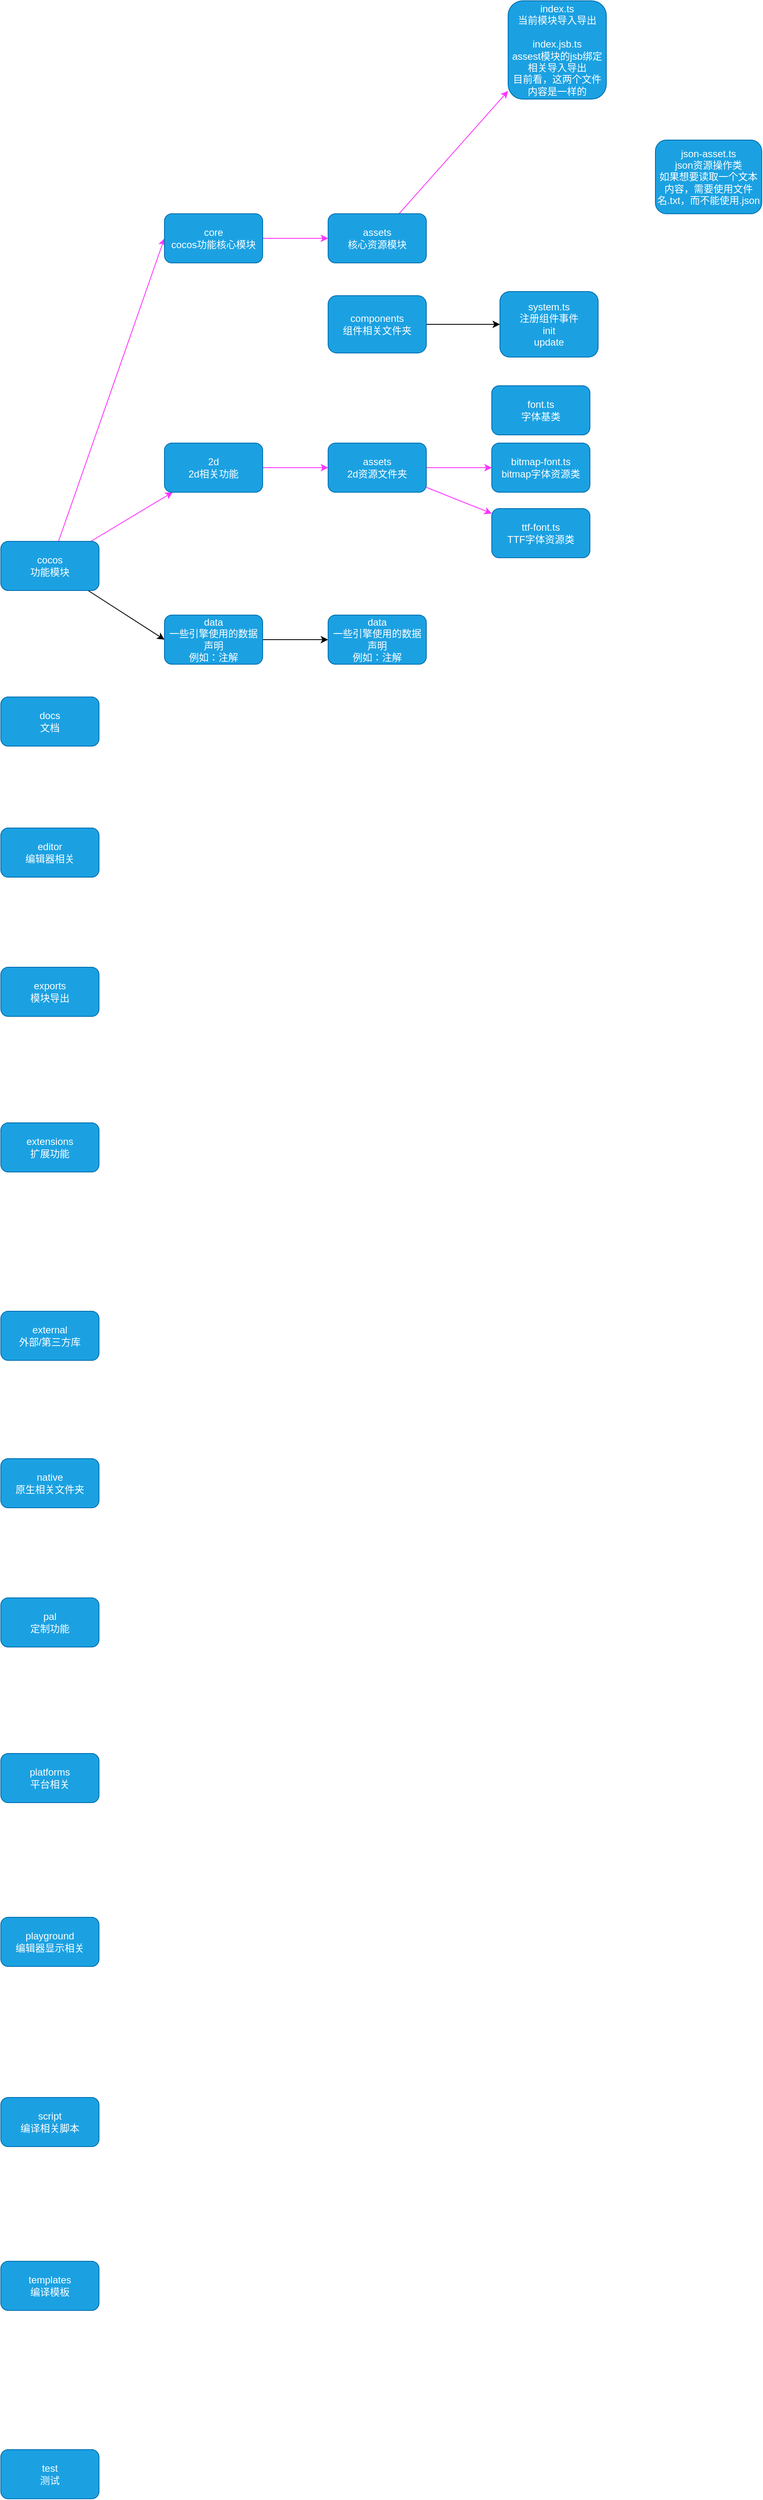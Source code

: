 <mxfile>
    <diagram id="F-EgB0j8yjzoPypYPATl" name="源码目录">
        <mxGraphModel dx="1074" dy="1824" grid="1" gridSize="10" guides="1" tooltips="1" connect="1" arrows="1" fold="1" page="1" pageScale="1" pageWidth="827" pageHeight="1169" math="0" shadow="0">
            <root>
                <mxCell id="jdSEp-X5Y3zSZk4DHP-X-0"/>
                <mxCell id="jdSEp-X5Y3zSZk4DHP-X-1" parent="jdSEp-X5Y3zSZk4DHP-X-0"/>
                <mxCell id="jdSEp-X5Y3zSZk4DHP-X-16" value="" style="edgeStyle=none;html=1;fontColor=#CC00CC;strokeColor=#FF33FF;" parent="jdSEp-X5Y3zSZk4DHP-X-1" source="jdSEp-X5Y3zSZk4DHP-X-2" target="jdSEp-X5Y3zSZk4DHP-X-15" edge="1">
                    <mxGeometry relative="1" as="geometry"/>
                </mxCell>
                <mxCell id="jdSEp-X5Y3zSZk4DHP-X-25" style="edgeStyle=none;html=1;entryX=0;entryY=0.5;entryDx=0;entryDy=0;fontColor=#CC00CC;strokeColor=#FF33FF;" parent="jdSEp-X5Y3zSZk4DHP-X-1" source="jdSEp-X5Y3zSZk4DHP-X-2" target="jdSEp-X5Y3zSZk4DHP-X-24" edge="1">
                    <mxGeometry relative="1" as="geometry"/>
                </mxCell>
                <mxCell id="-MajMRrzZjIggtml_3Y8-1" style="edgeStyle=none;html=1;entryX=0;entryY=0.5;entryDx=0;entryDy=0;" parent="jdSEp-X5Y3zSZk4DHP-X-1" source="jdSEp-X5Y3zSZk4DHP-X-2" target="-MajMRrzZjIggtml_3Y8-0" edge="1">
                    <mxGeometry relative="1" as="geometry"/>
                </mxCell>
                <mxCell id="jdSEp-X5Y3zSZk4DHP-X-2" value="cocos&lt;br&gt;功能模块" style="rounded=1;whiteSpace=wrap;html=1;fontColor=#ffffff;fillColor=#1ba1e2;strokeColor=#006EAF;" parent="jdSEp-X5Y3zSZk4DHP-X-1" vertex="1">
                    <mxGeometry x="160" y="450" width="120" height="60" as="geometry"/>
                </mxCell>
                <mxCell id="jdSEp-X5Y3zSZk4DHP-X-3" value="docs&lt;br&gt;文档" style="rounded=1;whiteSpace=wrap;html=1;fontColor=#ffffff;fillColor=#1ba1e2;strokeColor=#006EAF;" parent="jdSEp-X5Y3zSZk4DHP-X-1" vertex="1">
                    <mxGeometry x="160" y="640" width="120" height="60" as="geometry"/>
                </mxCell>
                <mxCell id="jdSEp-X5Y3zSZk4DHP-X-4" value="editor&lt;br&gt;编辑器相关" style="rounded=1;whiteSpace=wrap;html=1;fontColor=#ffffff;fillColor=#1ba1e2;strokeColor=#006EAF;" parent="jdSEp-X5Y3zSZk4DHP-X-1" vertex="1">
                    <mxGeometry x="160" y="800" width="120" height="60" as="geometry"/>
                </mxCell>
                <mxCell id="jdSEp-X5Y3zSZk4DHP-X-5" value="exports&lt;br&gt;模块导出" style="rounded=1;whiteSpace=wrap;html=1;fontColor=#ffffff;fillColor=#1ba1e2;strokeColor=#006EAF;" parent="jdSEp-X5Y3zSZk4DHP-X-1" vertex="1">
                    <mxGeometry x="160" y="970" width="120" height="60" as="geometry"/>
                </mxCell>
                <mxCell id="jdSEp-X5Y3zSZk4DHP-X-6" value="extensions&lt;br&gt;扩展功能" style="rounded=1;whiteSpace=wrap;html=1;fontColor=#ffffff;fillColor=#1ba1e2;strokeColor=#006EAF;" parent="jdSEp-X5Y3zSZk4DHP-X-1" vertex="1">
                    <mxGeometry x="160" y="1160" width="120" height="60" as="geometry"/>
                </mxCell>
                <mxCell id="jdSEp-X5Y3zSZk4DHP-X-7" value="external&lt;br&gt;外部/第三方库" style="rounded=1;whiteSpace=wrap;html=1;fontColor=#ffffff;fillColor=#1ba1e2;strokeColor=#006EAF;" parent="jdSEp-X5Y3zSZk4DHP-X-1" vertex="1">
                    <mxGeometry x="160" y="1390" width="120" height="60" as="geometry"/>
                </mxCell>
                <mxCell id="jdSEp-X5Y3zSZk4DHP-X-8" value="native&lt;br&gt;原生相关文件夹" style="rounded=1;whiteSpace=wrap;html=1;fontColor=#ffffff;fillColor=#1ba1e2;strokeColor=#006EAF;" parent="jdSEp-X5Y3zSZk4DHP-X-1" vertex="1">
                    <mxGeometry x="160" y="1570" width="120" height="60" as="geometry"/>
                </mxCell>
                <mxCell id="jdSEp-X5Y3zSZk4DHP-X-9" value="pal&lt;br&gt;定制功能" style="rounded=1;whiteSpace=wrap;html=1;fontColor=#ffffff;fillColor=#1ba1e2;strokeColor=#006EAF;" parent="jdSEp-X5Y3zSZk4DHP-X-1" vertex="1">
                    <mxGeometry x="160" y="1740" width="120" height="60" as="geometry"/>
                </mxCell>
                <mxCell id="jdSEp-X5Y3zSZk4DHP-X-10" value="platforms&lt;br&gt;平台相关" style="rounded=1;whiteSpace=wrap;html=1;fontColor=#ffffff;fillColor=#1ba1e2;strokeColor=#006EAF;" parent="jdSEp-X5Y3zSZk4DHP-X-1" vertex="1">
                    <mxGeometry x="160" y="1930" width="120" height="60" as="geometry"/>
                </mxCell>
                <mxCell id="jdSEp-X5Y3zSZk4DHP-X-11" value="playground&lt;br&gt;编辑器显示相关" style="rounded=1;whiteSpace=wrap;html=1;fontColor=#ffffff;fillColor=#1ba1e2;strokeColor=#006EAF;" parent="jdSEp-X5Y3zSZk4DHP-X-1" vertex="1">
                    <mxGeometry x="160" y="2130" width="120" height="60" as="geometry"/>
                </mxCell>
                <mxCell id="jdSEp-X5Y3zSZk4DHP-X-12" value="script&lt;br&gt;编译相关脚本" style="rounded=1;whiteSpace=wrap;html=1;fontColor=#ffffff;fillColor=#1ba1e2;strokeColor=#006EAF;" parent="jdSEp-X5Y3zSZk4DHP-X-1" vertex="1">
                    <mxGeometry x="160" y="2350" width="120" height="60" as="geometry"/>
                </mxCell>
                <mxCell id="jdSEp-X5Y3zSZk4DHP-X-13" value="templates&lt;br&gt;编译模板" style="rounded=1;whiteSpace=wrap;html=1;fontColor=#ffffff;fillColor=#1ba1e2;strokeColor=#006EAF;" parent="jdSEp-X5Y3zSZk4DHP-X-1" vertex="1">
                    <mxGeometry x="160" y="2550" width="120" height="60" as="geometry"/>
                </mxCell>
                <mxCell id="jdSEp-X5Y3zSZk4DHP-X-14" value="test&lt;br&gt;测试" style="rounded=1;whiteSpace=wrap;html=1;fontColor=#ffffff;fillColor=#1ba1e2;strokeColor=#006EAF;" parent="jdSEp-X5Y3zSZk4DHP-X-1" vertex="1">
                    <mxGeometry x="160" y="2780" width="120" height="60" as="geometry"/>
                </mxCell>
                <mxCell id="jdSEp-X5Y3zSZk4DHP-X-18" value="" style="edgeStyle=none;html=1;fontColor=#CC00CC;strokeColor=#FF33FF;" parent="jdSEp-X5Y3zSZk4DHP-X-1" source="jdSEp-X5Y3zSZk4DHP-X-15" target="jdSEp-X5Y3zSZk4DHP-X-17" edge="1">
                    <mxGeometry relative="1" as="geometry"/>
                </mxCell>
                <mxCell id="jdSEp-X5Y3zSZk4DHP-X-15" value="2d&lt;br&gt;2d相关功能" style="rounded=1;whiteSpace=wrap;html=1;fontColor=#ffffff;fillColor=#1ba1e2;strokeColor=#006EAF;" parent="jdSEp-X5Y3zSZk4DHP-X-1" vertex="1">
                    <mxGeometry x="360" y="330" width="120" height="60" as="geometry"/>
                </mxCell>
                <mxCell id="jdSEp-X5Y3zSZk4DHP-X-20" value="" style="edgeStyle=none;html=1;fontColor=#CC00CC;strokeColor=#FF33FF;" parent="jdSEp-X5Y3zSZk4DHP-X-1" source="jdSEp-X5Y3zSZk4DHP-X-17" target="jdSEp-X5Y3zSZk4DHP-X-19" edge="1">
                    <mxGeometry relative="1" as="geometry"/>
                </mxCell>
                <mxCell id="jdSEp-X5Y3zSZk4DHP-X-22" value="" style="edgeStyle=none;html=1;fontColor=#CC00CC;strokeColor=#FF33FF;" parent="jdSEp-X5Y3zSZk4DHP-X-1" source="jdSEp-X5Y3zSZk4DHP-X-17" target="jdSEp-X5Y3zSZk4DHP-X-21" edge="1">
                    <mxGeometry relative="1" as="geometry"/>
                </mxCell>
                <mxCell id="jdSEp-X5Y3zSZk4DHP-X-17" value="assets&lt;br&gt;2d资源文件夹" style="rounded=1;whiteSpace=wrap;html=1;fontColor=#ffffff;fillColor=#1ba1e2;strokeColor=#006EAF;" parent="jdSEp-X5Y3zSZk4DHP-X-1" vertex="1">
                    <mxGeometry x="560" y="330" width="120" height="60" as="geometry"/>
                </mxCell>
                <mxCell id="jdSEp-X5Y3zSZk4DHP-X-19" value="ttf-font.ts&lt;br&gt;TTF字体资源类" style="rounded=1;whiteSpace=wrap;html=1;fontColor=#ffffff;fillColor=#1ba1e2;strokeColor=#006EAF;" parent="jdSEp-X5Y3zSZk4DHP-X-1" vertex="1">
                    <mxGeometry x="760" y="410" width="120" height="60" as="geometry"/>
                </mxCell>
                <mxCell id="jdSEp-X5Y3zSZk4DHP-X-21" value="bitmap-font.ts&lt;br&gt;bitmap字体资源类" style="rounded=1;whiteSpace=wrap;html=1;fontColor=#ffffff;fillColor=#1ba1e2;strokeColor=#006EAF;" parent="jdSEp-X5Y3zSZk4DHP-X-1" vertex="1">
                    <mxGeometry x="760" y="330" width="120" height="60" as="geometry"/>
                </mxCell>
                <mxCell id="jdSEp-X5Y3zSZk4DHP-X-23" value="font.ts&lt;br&gt;字体基类" style="rounded=1;whiteSpace=wrap;html=1;fontColor=#ffffff;fillColor=#1ba1e2;strokeColor=#006EAF;" parent="jdSEp-X5Y3zSZk4DHP-X-1" vertex="1">
                    <mxGeometry x="760" y="260" width="120" height="60" as="geometry"/>
                </mxCell>
                <mxCell id="jdSEp-X5Y3zSZk4DHP-X-27" value="" style="edgeStyle=none;html=1;fontColor=#CC00CC;strokeColor=#FF33FF;" parent="jdSEp-X5Y3zSZk4DHP-X-1" source="jdSEp-X5Y3zSZk4DHP-X-24" target="jdSEp-X5Y3zSZk4DHP-X-26" edge="1">
                    <mxGeometry relative="1" as="geometry"/>
                </mxCell>
                <mxCell id="jdSEp-X5Y3zSZk4DHP-X-24" value="core&lt;br&gt;cocos功能核心模块" style="rounded=1;whiteSpace=wrap;html=1;fontColor=#ffffff;fillColor=#1ba1e2;strokeColor=#006EAF;" parent="jdSEp-X5Y3zSZk4DHP-X-1" vertex="1">
                    <mxGeometry x="360" y="50" width="120" height="60" as="geometry"/>
                </mxCell>
                <mxCell id="jdSEp-X5Y3zSZk4DHP-X-31" style="edgeStyle=none;html=1;entryX=0;entryY=0.5;entryDx=0;entryDy=0;fontColor=#CC00CC;strokeColor=#FF33FF;" parent="jdSEp-X5Y3zSZk4DHP-X-1" source="jdSEp-X5Y3zSZk4DHP-X-26" edge="1">
                    <mxGeometry relative="1" as="geometry">
                        <mxPoint x="780" y="-100" as="targetPoint"/>
                    </mxGeometry>
                </mxCell>
                <mxCell id="jdSEp-X5Y3zSZk4DHP-X-26" value="assets&lt;br&gt;核心资源模块" style="rounded=1;whiteSpace=wrap;html=1;fontColor=#ffffff;fillColor=#1ba1e2;strokeColor=#006EAF;" parent="jdSEp-X5Y3zSZk4DHP-X-1" vertex="1">
                    <mxGeometry x="560" y="50" width="120" height="60" as="geometry"/>
                </mxCell>
                <mxCell id="jdSEp-X5Y3zSZk4DHP-X-28" value="index.ts&lt;br&gt;当前模块导入导出&lt;br&gt;&lt;br&gt;index.jsb.ts&lt;br&gt;assest模块的jsb绑定相关导入导出&lt;br&gt;目前看，这两个文件内容是一样的" style="rounded=1;whiteSpace=wrap;html=1;fontColor=#ffffff;fillColor=#1ba1e2;strokeColor=#006EAF;" parent="jdSEp-X5Y3zSZk4DHP-X-1" vertex="1">
                    <mxGeometry x="780" y="-210" width="120" height="120" as="geometry"/>
                </mxCell>
                <mxCell id="jdSEp-X5Y3zSZk4DHP-X-32" value="json-asset.ts&lt;br&gt;json资源操作类&lt;br&gt;如果想要读取一个文本内容，需要使用文件名.txt，而不能使用.json" style="rounded=1;whiteSpace=wrap;html=1;fontColor=#ffffff;fillColor=#1ba1e2;strokeColor=#006EAF;" parent="jdSEp-X5Y3zSZk4DHP-X-1" vertex="1">
                    <mxGeometry x="960" y="-40" width="130" height="90" as="geometry"/>
                </mxCell>
                <mxCell id="-MajMRrzZjIggtml_3Y8-3" value="" style="edgeStyle=none;html=1;" parent="jdSEp-X5Y3zSZk4DHP-X-1" source="-MajMRrzZjIggtml_3Y8-0" target="-MajMRrzZjIggtml_3Y8-2" edge="1">
                    <mxGeometry relative="1" as="geometry"/>
                </mxCell>
                <mxCell id="-MajMRrzZjIggtml_3Y8-0" value="data&lt;br&gt;一些引擎使用的数据声明&lt;br&gt;例如：注解" style="rounded=1;whiteSpace=wrap;html=1;fontColor=#ffffff;fillColor=#1ba1e2;strokeColor=#006EAF;" parent="jdSEp-X5Y3zSZk4DHP-X-1" vertex="1">
                    <mxGeometry x="360" y="540" width="120" height="60" as="geometry"/>
                </mxCell>
                <mxCell id="-MajMRrzZjIggtml_3Y8-2" value="data&lt;br&gt;一些引擎使用的数据声明&lt;br&gt;例如：注解" style="rounded=1;whiteSpace=wrap;html=1;fontColor=#ffffff;fillColor=#1ba1e2;strokeColor=#006EAF;" parent="jdSEp-X5Y3zSZk4DHP-X-1" vertex="1">
                    <mxGeometry x="560" y="540" width="120" height="60" as="geometry"/>
                </mxCell>
                <mxCell id="2" value="" style="edgeStyle=none;html=1;" parent="jdSEp-X5Y3zSZk4DHP-X-1" source="0" target="1" edge="1">
                    <mxGeometry relative="1" as="geometry"/>
                </mxCell>
                <mxCell id="0" value="components&lt;br&gt;组件相关文件夹" style="rounded=1;whiteSpace=wrap;html=1;fontColor=#ffffff;fillColor=#1ba1e2;strokeColor=#006EAF;" parent="jdSEp-X5Y3zSZk4DHP-X-1" vertex="1">
                    <mxGeometry x="560" y="150" width="120" height="70" as="geometry"/>
                </mxCell>
                <mxCell id="1" value="system.ts&lt;br&gt;注册组件事件&lt;br&gt;init&lt;br&gt;update" style="rounded=1;whiteSpace=wrap;html=1;fontColor=#ffffff;fillColor=#1ba1e2;strokeColor=#006EAF;" parent="jdSEp-X5Y3zSZk4DHP-X-1" vertex="1">
                    <mxGeometry x="770" y="145" width="120" height="80" as="geometry"/>
                </mxCell>
            </root>
        </mxGraphModel>
    </diagram>
    <diagram id="eywZ4jLU-mxckHhNCkN6" name="spine注册native流程">
        <mxGraphModel dx="2728" dy="655" grid="1" gridSize="10" guides="1" tooltips="1" connect="1" arrows="1" fold="1" page="1" pageScale="1" pageWidth="827" pageHeight="1169" math="0" shadow="0">
            <root>
                <mxCell id="0"/>
                <mxCell id="1" parent="0"/>
                <mxCell id="3" value="exports/spine.ts&lt;br&gt;里面导入了前面的命名空间spine，然后导出前面命名空间spine的所有成为，命名空间sp&lt;br&gt;所以要使用spine里面的东西，需要使用sp.spine.xx" style="rounded=1;whiteSpace=wrap;html=1;fillColor=#1ba1e2;fontColor=#ffffff;strokeColor=#006EAF;" parent="1" vertex="1">
                    <mxGeometry x="-53" y="170" width="150" height="135" as="geometry"/>
                </mxCell>
                <mxCell id="5" style="edgeStyle=none;html=1;entryX=0;entryY=0.5;entryDx=0;entryDy=0;" parent="1" source="4" target="3" edge="1">
                    <mxGeometry relative="1" as="geometry"/>
                </mxCell>
                <mxCell id="19" value="导入" style="edgeLabel;html=1;align=center;verticalAlign=middle;resizable=0;points=[];fontColor=#CCCC00;" parent="5" vertex="1" connectable="0">
                    <mxGeometry x="-0.15" y="-2" relative="1" as="geometry">
                        <mxPoint as="offset"/>
                    </mxGeometry>
                </mxCell>
                <mxCell id="4" value="cocos/spine/index.ts&lt;br&gt;导出命名空间spine" style="rounded=1;whiteSpace=wrap;html=1;fillColor=#1ba1e2;fontColor=#ffffff;strokeColor=#006EAF;" parent="1" vertex="1">
                    <mxGeometry x="-320" y="207.5" width="120" height="60" as="geometry"/>
                </mxCell>
                <mxCell id="9" style="edgeStyle=none;html=1;" parent="1" source="6" target="7" edge="1">
                    <mxGeometry relative="1" as="geometry"/>
                </mxCell>
                <mxCell id="20" value="配置依赖" style="edgeLabel;html=1;align=center;verticalAlign=middle;resizable=0;points=[];fontColor=#CCCC00;" parent="9" vertex="1" connectable="0">
                    <mxGeometry x="-0.252" y="-1" relative="1" as="geometry">
                        <mxPoint as="offset"/>
                    </mxGeometry>
                </mxCell>
                <mxCell id="21" style="edgeStyle=none;html=1;exitX=1;exitY=1;exitDx=0;exitDy=0;entryX=0;entryY=0.5;entryDx=0;entryDy=0;fontColor=#CCCC00;" parent="1" source="6" target="16" edge="1">
                    <mxGeometry relative="1" as="geometry"/>
                </mxCell>
                <mxCell id="22" value="导入" style="edgeLabel;html=1;align=center;verticalAlign=middle;resizable=0;points=[];fontColor=#CCCC00;" parent="21" vertex="1" connectable="0">
                    <mxGeometry x="-0.108" y="3" relative="1" as="geometry">
                        <mxPoint as="offset"/>
                    </mxGeometry>
                </mxCell>
                <mxCell id="6" value="platforms/native/engine/jsb-spine-skeleton.js" style="rounded=1;whiteSpace=wrap;html=1;fillColor=#1ba1e2;fontColor=#ffffff;strokeColor=#006EAF;" parent="1" vertex="1">
                    <mxGeometry x="-910" y="462.5" width="220" height="150" as="geometry"/>
                </mxCell>
                <mxCell id="7" value="platforms/native/modules.json&lt;br&gt;里面配置了前面的文件配置" style="rounded=1;whiteSpace=wrap;html=1;fillColor=#1ba1e2;fontColor=#ffffff;strokeColor=#006EAF;" parent="1" vertex="1">
                    <mxGeometry x="-523" y="320" width="180" height="170" as="geometry"/>
                </mxCell>
                <mxCell id="13" style="edgeStyle=none;html=1;entryX=0.5;entryY=0;entryDx=0;entryDy=0;" parent="1" source="10" target="12" edge="1">
                    <mxGeometry relative="1" as="geometry"/>
                </mxCell>
                <mxCell id="15" style="edgeStyle=none;html=1;exitX=1;exitY=1;exitDx=0;exitDy=0;entryX=0.5;entryY=0;entryDx=0;entryDy=0;" parent="1" source="10" target="11" edge="1">
                    <mxGeometry relative="1" as="geometry"/>
                </mxCell>
                <mxCell id="10" value="cocos/spine/lib/spine-core.js&lt;br&gt;native编译后/web编译后&lt;br&gt;spine核心代码" style="rounded=1;whiteSpace=wrap;html=1;fillColor=#1ba1e2;fontColor=#ffffff;strokeColor=#006EAF;" parent="1" vertex="1">
                    <mxGeometry x="-113" y="612.5" width="220" height="150" as="geometry"/>
                </mxCell>
                <mxCell id="11" value="resources\resources\3d\engine\bin\.cache\dev\editor\bundled\index.js&lt;br&gt;编辑器的执行的逻辑，里面包含spine的代码" style="rounded=1;whiteSpace=wrap;html=1;fillColor=#1ba1e2;fontColor=#ffffff;strokeColor=#006EAF;" parent="1" vertex="1">
                    <mxGeometry x="77" y="822.5" width="420" height="100" as="geometry"/>
                </mxCell>
                <mxCell id="12" value="resources\resources\3d\engine\bin\.cache\dev\preview\bundled\index.js&lt;br&gt;网页的预览逻辑，里面包含spine的代码" style="rounded=1;whiteSpace=wrap;html=1;fillColor=#1ba1e2;fontColor=#ffffff;strokeColor=#006EAF;" parent="1" vertex="1">
                    <mxGeometry x="-413" y="822.5" width="420" height="100" as="geometry"/>
                </mxCell>
                <mxCell id="16" value="platforms/native/engine/index.js" style="rounded=1;whiteSpace=wrap;html=1;fillColor=#1ba1e2;fontColor=#ffffff;strokeColor=#006EAF;" parent="1" vertex="1">
                    <mxGeometry x="-523" y="560" width="220" height="150" as="geometry"/>
                </mxCell>
            </root>
        </mxGraphModel>
    </diagram>
    <diagram id="yN5TAn4ekywIcxe_J3do" name="自动同步修改文件夹">
        <mxGraphModel dx="1074" dy="655" grid="1" gridSize="10" guides="1" tooltips="1" connect="1" arrows="1" fold="1" page="1" pageScale="1" pageWidth="827" pageHeight="1169" math="0" shadow="0">
            <root>
                <mxCell id="27o_FbJqFWb4DTiU5mAS-0"/>
                <mxCell id="27o_FbJqFWb4DTiU5mAS-1" parent="27o_FbJqFWb4DTiU5mAS-0"/>
                <mxCell id="27o_FbJqFWb4DTiU5mAS-2" value="resources\resources\3d\engine\native" style="rounded=1;whiteSpace=wrap;html=1;fillColor=#1ba1e2;fontColor=#ffffff;strokeColor=#006EAF;" parent="27o_FbJqFWb4DTiU5mAS-1" vertex="1">
                    <mxGeometry x="230" y="100" width="320" height="110" as="geometry"/>
                </mxCell>
                <mxCell id="27o_FbJqFWb4DTiU5mAS-3" value="resources\resources\3d\engine-native" style="rounded=1;whiteSpace=wrap;html=1;fillColor=#1ba1e2;fontColor=#ffffff;strokeColor=#006EAF;" parent="27o_FbJqFWb4DTiU5mAS-1" vertex="1">
                    <mxGeometry x="230" y="420" width="320" height="110" as="geometry"/>
                </mxCell>
                <mxCell id="27o_FbJqFWb4DTiU5mAS-6" value="" style="endArrow=classic;startArrow=classic;html=1;entryX=0.5;entryY=1;entryDx=0;entryDy=0;exitX=0.5;exitY=0;exitDx=0;exitDy=0;" parent="27o_FbJqFWb4DTiU5mAS-1" source="27o_FbJqFWb4DTiU5mAS-3" target="27o_FbJqFWb4DTiU5mAS-2" edge="1">
                    <mxGeometry width="50" height="50" relative="1" as="geometry">
                        <mxPoint x="660" y="420" as="sourcePoint"/>
                        <mxPoint x="710" y="370" as="targetPoint"/>
                    </mxGeometry>
                </mxCell>
                <mxCell id="27o_FbJqFWb4DTiU5mAS-7" value="下面这个文件夹好像是windows特有的，跟快捷方式差不多，指向的就是上面的文件夹&lt;br&gt;而且源码里面并没有下面的文件夹" style="edgeLabel;html=1;align=center;verticalAlign=middle;resizable=0;points=[];fontColor=#FFFF00;" parent="27o_FbJqFWb4DTiU5mAS-6" vertex="1" connectable="0">
                    <mxGeometry x="0.105" y="1" relative="1" as="geometry">
                        <mxPoint as="offset"/>
                    </mxGeometry>
                </mxCell>
            </root>
        </mxGraphModel>
    </diagram>
    <diagram id="KeaE3oJXM7djCjhLQNgz" name="android执行流程">
        <mxGraphModel dx="1901" dy="2993" grid="1" gridSize="10" guides="1" tooltips="1" connect="1" arrows="1" fold="1" page="1" pageScale="1" pageWidth="827" pageHeight="1169" math="0" shadow="0">
            <root>
                <mxCell id="QC9Grd0Uym0eRbtiB1ya-0"/>
                <mxCell id="QC9Grd0Uym0eRbtiB1ya-1" parent="QC9Grd0Uym0eRbtiB1ya-0"/>
                <mxCell id="abtGLXTTSrMGGLsvU0HH-0" style="edgeStyle=none;html=1;" parent="QC9Grd0Uym0eRbtiB1ya-1" source="QC9Grd0Uym0eRbtiB1ya-2" target="QC9Grd0Uym0eRbtiB1ya-3" edge="1">
                    <mxGeometry relative="1" as="geometry"/>
                </mxCell>
                <mxCell id="QC9Grd0Uym0eRbtiB1ya-2" value="编译后的apk" style="rounded=1;whiteSpace=wrap;html=1;fillColor=#1ba1e2;fontColor=#ffffff;strokeColor=#006EAF;" parent="QC9Grd0Uym0eRbtiB1ya-1" vertex="1">
                    <mxGeometry x="-700" y="-1950" width="120" height="60" as="geometry"/>
                </mxCell>
                <mxCell id="FyfQbTih72d1V3E1qyaq-49" style="edgeStyle=none;rounded=1;html=1;fontColor=#FFFFFF;" parent="QC9Grd0Uym0eRbtiB1ya-1" target="FyfQbTih72d1V3E1qyaq-45" edge="1">
                    <mxGeometry relative="1" as="geometry">
                        <mxPoint x="-413" y="-1910.0" as="sourcePoint"/>
                    </mxGeometry>
                </mxCell>
                <mxCell id="QC9Grd0Uym0eRbtiB1ya-3" value="运行" style="rounded=1;whiteSpace=wrap;html=1;fillColor=#1ba1e2;fontColor=#ffffff;strokeColor=#006EAF;" parent="QC9Grd0Uym0eRbtiB1ya-1" vertex="1">
                    <mxGeometry x="-473" y="-1950" width="120" height="60" as="geometry"/>
                </mxCell>
                <mxCell id="QC9Grd0Uym0eRbtiB1ya-7" value="" style="edgeStyle=none;html=1;" parent="QC9Grd0Uym0eRbtiB1ya-1" source="QC9Grd0Uym0eRbtiB1ya-4" target="QC9Grd0Uym0eRbtiB1ya-6" edge="1">
                    <mxGeometry relative="1" as="geometry"/>
                </mxCell>
                <mxCell id="QC9Grd0Uym0eRbtiB1ya-16" value="" style="edgeStyle=none;rounded=1;html=1;" parent="QC9Grd0Uym0eRbtiB1ya-1" source="QC9Grd0Uym0eRbtiB1ya-4" target="QC9Grd0Uym0eRbtiB1ya-15" edge="1">
                    <mxGeometry relative="1" as="geometry"/>
                </mxCell>
                <mxCell id="QC9Grd0Uym0eRbtiB1ya-23" style="edgeStyle=none;rounded=1;html=1;entryX=0.5;entryY=0;entryDx=0;entryDy=0;" parent="QC9Grd0Uym0eRbtiB1ya-1" source="QC9Grd0Uym0eRbtiB1ya-4" target="QC9Grd0Uym0eRbtiB1ya-17" edge="1">
                    <mxGeometry relative="1" as="geometry"/>
                </mxCell>
                <mxCell id="QC9Grd0Uym0eRbtiB1ya-24" style="edgeStyle=none;rounded=1;html=1;" parent="QC9Grd0Uym0eRbtiB1ya-1" source="QC9Grd0Uym0eRbtiB1ya-4" target="QC9Grd0Uym0eRbtiB1ya-19" edge="1">
                    <mxGeometry relative="1" as="geometry"/>
                </mxCell>
                <mxCell id="QC9Grd0Uym0eRbtiB1ya-29" style="edgeStyle=none;rounded=1;html=1;entryX=0.5;entryY=0;entryDx=0;entryDy=0;strokeColor=#FFFFFF;" parent="QC9Grd0Uym0eRbtiB1ya-1" source="QC9Grd0Uym0eRbtiB1ya-4" target="QC9Grd0Uym0eRbtiB1ya-28" edge="1">
                    <mxGeometry relative="1" as="geometry"/>
                </mxCell>
                <mxCell id="QC9Grd0Uym0eRbtiB1ya-4" value="main.js" style="rounded=1;whiteSpace=wrap;html=1;fillColor=#1ba1e2;fontColor=#ffffff;strokeColor=#006EAF;" parent="QC9Grd0Uym0eRbtiB1ya-1" vertex="1">
                    <mxGeometry x="1070" y="-20" width="120" height="60" as="geometry"/>
                </mxCell>
                <mxCell id="QC9Grd0Uym0eRbtiB1ya-14" value="" style="edgeStyle=none;rounded=1;html=1;" parent="QC9Grd0Uym0eRbtiB1ya-1" source="QC9Grd0Uym0eRbtiB1ya-6" target="QC9Grd0Uym0eRbtiB1ya-13" edge="1">
                    <mxGeometry relative="1" as="geometry"/>
                </mxCell>
                <mxCell id="QC9Grd0Uym0eRbtiB1ya-30" style="edgeStyle=none;rounded=1;html=1;entryX=0;entryY=0.5;entryDx=0;entryDy=0;dashed=1;dashPattern=1 4;strokeColor=#FFFFFF;" parent="QC9Grd0Uym0eRbtiB1ya-1" source="QC9Grd0Uym0eRbtiB1ya-6" target="QC9Grd0Uym0eRbtiB1ya-28" edge="1">
                    <mxGeometry relative="1" as="geometry"/>
                </mxCell>
                <mxCell id="QC9Grd0Uym0eRbtiB1ya-6" value="里面导入了jsb-adapter/jsb-engine.js" style="rounded=1;whiteSpace=wrap;html=1;fillColor=#1ba1e2;fontColor=#ffffff;strokeColor=#006EAF;" parent="QC9Grd0Uym0eRbtiB1ya-1" vertex="1">
                    <mxGeometry x="1270" y="550" width="120" height="60" as="geometry"/>
                </mxCell>
                <mxCell id="QC9Grd0Uym0eRbtiB1ya-11" style="edgeStyle=none;html=1;rounded=1;dashed=1;strokeColor=#CC00CC;" parent="QC9Grd0Uym0eRbtiB1ya-1" source="QC9Grd0Uym0eRbtiB1ya-10" target="QC9Grd0Uym0eRbtiB1ya-6" edge="1">
                    <mxGeometry relative="1" as="geometry"/>
                </mxCell>
                <mxCell id="QC9Grd0Uym0eRbtiB1ya-10" value="resources\resources\3d\engine\platforms\native\engine\index.js导入了同文件夹底下所有的js。&lt;br&gt;和modules.json配置了里面的所有依赖&lt;br&gt;然后所有代码生成了jsb-adapter/jsb-engine.js&lt;br&gt;&lt;br&gt;&lt;div&gt;&quot;./jsb-assets-manager.js&quot;: 2,&lt;/div&gt;&lt;div&gt;&quot;./jsb-bridge-wrapper.js&quot;: 3,&lt;/div&gt;&lt;div&gt;&quot;./jsb-bridge.js&quot;: 4,&lt;/div&gt;&lt;div&gt;&quot;./jsb-dragonbones.js&quot;: 6,&lt;/div&gt;&lt;div&gt;&quot;./jsb-editbox.js&quot;: 7,&lt;/div&gt;&lt;div&gt;&quot;./jsb-editor-support.js&quot;: 8,&lt;/div&gt;&lt;div&gt;&quot;./jsb-game.js&quot;: 10,&lt;/div&gt;&lt;div&gt;&quot;./jsb-gfx.js&quot;: 11,&lt;/div&gt;&lt;div&gt;&quot;./jsb-loader.js&quot;: 12,&lt;/div&gt;&lt;div&gt;&quot;./jsb-physics.js&quot;: 13,&lt;/div&gt;&lt;div&gt;&quot;./jsb-reflection.js&quot;: 14,&lt;/div&gt;&lt;div&gt;&quot;./jsb-scene.js&quot;: 15,&lt;/div&gt;&lt;div&gt;&quot;./jsb-spine-skeleton.js&quot;: 16,&lt;/div&gt;&lt;div&gt;&quot;./jsb-videoplayer.js&quot;: 17,&lt;/div&gt;&lt;div&gt;&quot;./jsb-webview.js&quot;: 18&lt;/div&gt;" style="rounded=1;whiteSpace=wrap;html=1;fillColor=#e3c800;fontColor=#000000;strokeColor=#B09500;verticalAlign=middle;" parent="QC9Grd0Uym0eRbtiB1ya-1" vertex="1">
                    <mxGeometry x="1430" y="50" width="340" height="330" as="geometry"/>
                </mxCell>
                <mxCell id="QC9Grd0Uym0eRbtiB1ya-33" style="edgeStyle=none;rounded=1;html=1;entryX=0;entryY=0.5;entryDx=0;entryDy=0;dashed=1;fontColor=#CC00CC;strokeColor=#FF33FF;" parent="QC9Grd0Uym0eRbtiB1ya-1" source="QC9Grd0Uym0eRbtiB1ya-13" target="QC9Grd0Uym0eRbtiB1ya-31" edge="1">
                    <mxGeometry relative="1" as="geometry"/>
                </mxCell>
                <mxCell id="QC9Grd0Uym0eRbtiB1ya-13" value="这里在运行的时候，会重新拆解成生成的时候的文件列表进行导出，其实就是打包的时候，压缩到一个文件里面，然后执行的时候又拆开成多个文件" style="rounded=1;whiteSpace=wrap;html=1;fillColor=#1ba1e2;fontColor=#ffffff;strokeColor=#006EAF;" parent="QC9Grd0Uym0eRbtiB1ya-1" vertex="1">
                    <mxGeometry x="1265" y="740" width="130" height="130" as="geometry"/>
                </mxCell>
                <mxCell id="QC9Grd0Uym0eRbtiB1ya-20" style="edgeStyle=none;rounded=1;html=1;dashed=1;dashPattern=1 4;" parent="QC9Grd0Uym0eRbtiB1ya-1" source="QC9Grd0Uym0eRbtiB1ya-15" target="QC9Grd0Uym0eRbtiB1ya-17" edge="1">
                    <mxGeometry relative="1" as="geometry"/>
                </mxCell>
                <mxCell id="QC9Grd0Uym0eRbtiB1ya-15" value="导入src/system.bundle.js" style="rounded=1;whiteSpace=wrap;html=1;fillColor=#1ba1e2;fontColor=#ffffff;strokeColor=#006EAF;" parent="QC9Grd0Uym0eRbtiB1ya-1" vertex="1">
                    <mxGeometry x="740" y="550" width="120" height="60" as="geometry"/>
                </mxCell>
                <mxCell id="QC9Grd0Uym0eRbtiB1ya-21" style="edgeStyle=none;rounded=1;html=1;dashed=1;dashPattern=1 4;" parent="QC9Grd0Uym0eRbtiB1ya-1" source="QC9Grd0Uym0eRbtiB1ya-17" target="QC9Grd0Uym0eRbtiB1ya-19" edge="1">
                    <mxGeometry relative="1" as="geometry"/>
                </mxCell>
                <mxCell id="QC9Grd0Uym0eRbtiB1ya-27" value="" style="edgeStyle=none;rounded=1;html=1;strokeColor=#FFFFFF;dashed=1;dashPattern=1 4;" parent="QC9Grd0Uym0eRbtiB1ya-1" source="QC9Grd0Uym0eRbtiB1ya-17" target="QC9Grd0Uym0eRbtiB1ya-26" edge="1">
                    <mxGeometry relative="1" as="geometry"/>
                </mxCell>
                <mxCell id="QC9Grd0Uym0eRbtiB1ya-17" value="读取src/import-map.json&lt;br&gt;文件内容，然后解析成json，然后把里面的内容进行导入成别名" style="rounded=1;whiteSpace=wrap;html=1;fillColor=#1ba1e2;fontColor=#ffffff;strokeColor=#006EAF;" parent="QC9Grd0Uym0eRbtiB1ya-1" vertex="1">
                    <mxGeometry x="900" y="530" width="140" height="100" as="geometry"/>
                </mxCell>
                <mxCell id="QC9Grd0Uym0eRbtiB1ya-25" style="edgeStyle=none;rounded=1;html=1;dashed=1;dashPattern=1 4;" parent="QC9Grd0Uym0eRbtiB1ya-1" source="QC9Grd0Uym0eRbtiB1ya-19" target="QC9Grd0Uym0eRbtiB1ya-6" edge="1">
                    <mxGeometry relative="1" as="geometry"/>
                </mxCell>
                <mxCell id="QC9Grd0Uym0eRbtiB1ya-19" value="导入&lt;br&gt;src/application.js" style="rounded=1;whiteSpace=wrap;html=1;fillColor=#1ba1e2;fontColor=#ffffff;strokeColor=#006EAF;" parent="QC9Grd0Uym0eRbtiB1ya-1" vertex="1">
                    <mxGeometry x="1100" y="550" width="120" height="60" as="geometry"/>
                </mxCell>
                <mxCell id="QC9Grd0Uym0eRbtiB1ya-26" value="&quot;imports&quot;: { &quot;cc&quot;: &quot;./cocos-js/cc.js&quot; }" style="rounded=1;whiteSpace=wrap;html=1;fillColor=#1ba1e2;fontColor=#ffffff;strokeColor=#006EAF;" parent="QC9Grd0Uym0eRbtiB1ya-1" vertex="1">
                    <mxGeometry x="900" y="710" width="140" height="100" as="geometry"/>
                </mxCell>
                <mxCell id="QC9Grd0Uym0eRbtiB1ya-28" value="创建游戏窗口，创建canvas" style="rounded=1;whiteSpace=wrap;html=1;fillColor=#1ba1e2;fontColor=#ffffff;strokeColor=#006EAF;" parent="QC9Grd0Uym0eRbtiB1ya-1" vertex="1">
                    <mxGeometry x="1450" y="550" width="120" height="60" as="geometry"/>
                </mxCell>
                <mxCell id="QC9Grd0Uym0eRbtiB1ya-31" value="&lt;span&gt;&quot;./jsb-assets-manager.js&quot;: 2,&lt;/span&gt;&lt;br&gt;&lt;div&gt;&quot;./jsb-bridge-wrapper.js&quot;: 3,&lt;/div&gt;&lt;div&gt;&quot;./jsb-bridge.js&quot;: 4,&lt;/div&gt;&lt;div&gt;&quot;./jsb-dragonbones.js&quot;: 6,&lt;/div&gt;&lt;div&gt;&quot;./jsb-editbox.js&quot;: 7,&lt;/div&gt;&lt;div&gt;&quot;./jsb-editor-support.js&quot;: 8,&lt;/div&gt;&lt;div&gt;&quot;./jsb-game.js&quot;: 10,&lt;/div&gt;&lt;div&gt;&quot;./jsb-gfx.js&quot;: 11,&lt;/div&gt;&lt;div&gt;&quot;./jsb-loader.js&quot;: 12,&lt;/div&gt;&lt;div&gt;&quot;./jsb-physics.js&quot;: 13,&lt;/div&gt;&lt;div&gt;&quot;./jsb-reflection.js&quot;: 14,&lt;/div&gt;&lt;div&gt;&quot;./jsb-scene.js&quot;: 15,&lt;/div&gt;&lt;div&gt;&quot;./jsb-spine-skeleton.js&quot;: 16,&lt;/div&gt;&lt;div&gt;&quot;./jsb-videoplayer.js&quot;: 17,&lt;/div&gt;&lt;div&gt;&quot;./jsb-webview.js&quot;: 18&lt;/div&gt;" style="rounded=1;whiteSpace=wrap;html=1;fillColor=#e3c800;fontColor=#000000;strokeColor=#B09500;verticalAlign=middle;align=left;" parent="QC9Grd0Uym0eRbtiB1ya-1" vertex="1">
                    <mxGeometry x="1620" y="640" width="170" height="320" as="geometry"/>
                </mxCell>
                <mxCell id="oEUIEQ1TZdVOO3xghnBO-2" style="edgeStyle=none;html=1;fontColor=#CC00CC;dashed=1;strokeColor=#FF33FF;" parent="QC9Grd0Uym0eRbtiB1ya-1" source="oEUIEQ1TZdVOO3xghnBO-1" target="QC9Grd0Uym0eRbtiB1ya-26" edge="1">
                    <mxGeometry relative="1" as="geometry"/>
                </mxCell>
                <mxCell id="oEUIEQ1TZdVOO3xghnBO-1" value="resources\resources\3d\engine\cocos&lt;br&gt;文件夹底下的文件是功能文件夹，就是可选（可以裁剪文件夹），使用的情况下，会打包进入&lt;br&gt;cc.js" style="rounded=1;whiteSpace=wrap;html=1;fillColor=#e3c800;fontColor=#000000;strokeColor=#B09500;verticalAlign=middle;align=center;" parent="QC9Grd0Uym0eRbtiB1ya-1" vertex="1">
                    <mxGeometry x="400" y="700" width="320" height="120" as="geometry"/>
                </mxCell>
                <mxCell id="FyfQbTih72d1V3E1qyaq-6" value="" style="edgeStyle=none;html=1;" parent="QC9Grd0Uym0eRbtiB1ya-1" source="6MupcUQKdL9CTWlXP57A-0" target="FyfQbTih72d1V3E1qyaq-5" edge="1">
                    <mxGeometry relative="1" as="geometry"/>
                </mxCell>
                <mxCell id="6MupcUQKdL9CTWlXP57A-0" value="src/com/cocos/game/AppActivity.java" style="rounded=1;whiteSpace=wrap;html=1;fillColor=#1ba1e2;fontColor=#ffffff;strokeColor=#006EAF;" parent="QC9Grd0Uym0eRbtiB1ya-1" vertex="1">
                    <mxGeometry x="-126" y="-1860" width="206" height="60" as="geometry"/>
                </mxCell>
                <mxCell id="6MupcUQKdL9CTWlXP57A-18" style="edgeStyle=none;html=1;" parent="QC9Grd0Uym0eRbtiB1ya-1" source="6MupcUQKdL9CTWlXP57A-3" target="6MupcUQKdL9CTWlXP57A-5" edge="1">
                    <mxGeometry relative="1" as="geometry"/>
                </mxCell>
                <mxCell id="FyfQbTih72d1V3E1qyaq-8" value="onCreateNative(this, getAssets(), getAbsolutePath(getObbDir()), Build.VERSION.SDK_INT);" style="edgeLabel;html=1;align=center;verticalAlign=middle;resizable=0;points=[];" parent="6MupcUQKdL9CTWlXP57A-18" vertex="1" connectable="0">
                    <mxGeometry x="-0.2" y="3" relative="1" as="geometry">
                        <mxPoint as="offset"/>
                    </mxGeometry>
                </mxCell>
                <mxCell id="FyfQbTih72d1V3E1qyaq-3" value="" style="edgeStyle=none;html=1;" parent="QC9Grd0Uym0eRbtiB1ya-1" source="6MupcUQKdL9CTWlXP57A-3" target="FyfQbTih72d1V3E1qyaq-2" edge="1">
                    <mxGeometry relative="1" as="geometry"/>
                </mxCell>
                <mxCell id="FyfQbTih72d1V3E1qyaq-4" value="onLoadNativeLibraries()" style="edgeLabel;html=1;align=center;verticalAlign=middle;resizable=0;points=[];" parent="FyfQbTih72d1V3E1qyaq-3" vertex="1" connectable="0">
                    <mxGeometry x="0.143" y="1" relative="1" as="geometry">
                        <mxPoint as="offset"/>
                    </mxGeometry>
                </mxCell>
                <mxCell id="G1oMuXKCPb9VsYSh2mdH-3" value="" style="edgeStyle=none;rounded=1;html=1;fontColor=#FFFFFF;" parent="QC9Grd0Uym0eRbtiB1ya-1" source="6MupcUQKdL9CTWlXP57A-3" target="G1oMuXKCPb9VsYSh2mdH-2" edge="1">
                    <mxGeometry relative="1" as="geometry"/>
                </mxCell>
                <mxCell id="6MupcUQKdL9CTWlXP57A-3" value="父类onCreate()" style="rounded=1;whiteSpace=wrap;html=1;fillColor=#1ba1e2;fontColor=#ffffff;strokeColor=#006EAF;" parent="QC9Grd0Uym0eRbtiB1ya-1" vertex="1">
                    <mxGeometry x="-86" y="-1560" width="125" height="80" as="geometry"/>
                </mxCell>
                <mxCell id="6MupcUQKdL9CTWlXP57A-8" value="" style="edgeStyle=none;html=1;" parent="QC9Grd0Uym0eRbtiB1ya-1" source="6MupcUQKdL9CTWlXP57A-5" target="6MupcUQKdL9CTWlXP57A-7" edge="1">
                    <mxGeometry relative="1" as="geometry"/>
                </mxCell>
                <mxCell id="6MupcUQKdL9CTWlXP57A-5" value="父类onCreate里面调用了com/cocos/lib/CocosActivity.java的onCreateNative这个调用C++的方法，进入cpp逻辑" style="rounded=1;whiteSpace=wrap;html=1;fillColor=#1ba1e2;fontColor=#ffffff;strokeColor=#006EAF;" parent="QC9Grd0Uym0eRbtiB1ya-1" vertex="1">
                    <mxGeometry x="654" y="-1560" width="175" height="80" as="geometry"/>
                </mxCell>
                <mxCell id="6MupcUQKdL9CTWlXP57A-10" value="" style="edgeStyle=none;html=1;" parent="QC9Grd0Uym0eRbtiB1ya-1" source="6MupcUQKdL9CTWlXP57A-7" target="6MupcUQKdL9CTWlXP57A-9" edge="1">
                    <mxGeometry relative="1" as="geometry"/>
                </mxCell>
                <mxCell id="6MupcUQKdL9CTWlXP57A-11" value="JNI_NATIVE_GLUE()-&amp;gt;start(0, nullptr);" style="edgeLabel;html=1;align=center;verticalAlign=middle;resizable=0;points=[];" parent="6MupcUQKdL9CTWlXP57A-10" vertex="1" connectable="0">
                    <mxGeometry x="0.1" relative="1" as="geometry">
                        <mxPoint as="offset"/>
                    </mxGeometry>
                </mxCell>
                <mxCell id="6MupcUQKdL9CTWlXP57A-7" value="cocos/platform/android/jni/JniCocosActivity.cpp的&lt;br&gt;Java_com_cocos_lib_CocosActivity_onCreateNative" style="rounded=1;whiteSpace=wrap;html=1;fillColor=#1ba1e2;fontColor=#ffffff;strokeColor=#006EAF;" parent="QC9Grd0Uym0eRbtiB1ya-1" vertex="1">
                    <mxGeometry x="594" y="-1421.74" width="300" height="50" as="geometry"/>
                </mxCell>
                <mxCell id="6MupcUQKdL9CTWlXP57A-14" value="" style="edgeStyle=none;html=1;" parent="QC9Grd0Uym0eRbtiB1ya-1" source="6MupcUQKdL9CTWlXP57A-9" target="6MupcUQKdL9CTWlXP57A-13" edge="1">
                    <mxGeometry relative="1" as="geometry"/>
                </mxCell>
                <mxCell id="6MupcUQKdL9CTWlXP57A-9" value="cocos/platform/java/jni/glue/JniNativeGlue.h" style="rounded=1;whiteSpace=wrap;html=1;fillColor=#1ba1e2;fontColor=#ffffff;strokeColor=#006EAF;" parent="QC9Grd0Uym0eRbtiB1ya-1" vertex="1">
                    <mxGeometry x="594" y="-1301.74" width="300" height="50" as="geometry"/>
                </mxCell>
                <mxCell id="6MupcUQKdL9CTWlXP57A-16" value="" style="edgeStyle=none;html=1;" parent="QC9Grd0Uym0eRbtiB1ya-1" source="6MupcUQKdL9CTWlXP57A-13" target="6MupcUQKdL9CTWlXP57A-15" edge="1">
                    <mxGeometry relative="1" as="geometry"/>
                </mxCell>
                <mxCell id="6MupcUQKdL9CTWlXP57A-17" value="Android平台" style="edgeLabel;html=1;align=center;verticalAlign=middle;resizable=0;points=[];" parent="6MupcUQKdL9CTWlXP57A-16" vertex="1" connectable="0">
                    <mxGeometry x="0.148" relative="1" as="geometry">
                        <mxPoint as="offset"/>
                    </mxGeometry>
                </mxCell>
                <mxCell id="6MupcUQKdL9CTWlXP57A-13" value="cocos/platform/BasePlatform.h的run()方法，对各种平台进行适配" style="rounded=1;whiteSpace=wrap;html=1;fillColor=#1ba1e2;fontColor=#ffffff;strokeColor=#006EAF;" parent="QC9Grd0Uym0eRbtiB1ya-1" vertex="1">
                    <mxGeometry x="594" y="-1200" width="300" height="50" as="geometry"/>
                </mxCell>
                <mxCell id="FyfQbTih72d1V3E1qyaq-12" value="" style="edgeStyle=none;html=1;" parent="QC9Grd0Uym0eRbtiB1ya-1" source="6MupcUQKdL9CTWlXP57A-15" target="FyfQbTih72d1V3E1qyaq-11" edge="1">
                    <mxGeometry relative="1" as="geometry"/>
                </mxCell>
                <mxCell id="FyfQbTih72d1V3E1qyaq-13" value="UniversalPlatform::run(argc, argv);" style="edgeLabel;html=1;align=center;verticalAlign=middle;resizable=0;points=[];" parent="FyfQbTih72d1V3E1qyaq-12" vertex="1" connectable="0">
                    <mxGeometry x="-0.257" y="-1" relative="1" as="geometry">
                        <mxPoint as="offset"/>
                    </mxGeometry>
                </mxCell>
                <mxCell id="6MupcUQKdL9CTWlXP57A-15" value="cocos/platform/android/AndroidPlatform.cpp的&lt;br&gt;int32_t AndroidPlatform::run(int argc, const char** argv)&lt;br&gt;方法" style="rounded=1;whiteSpace=wrap;html=1;fillColor=#1ba1e2;fontColor=#ffffff;strokeColor=#006EAF;" parent="QC9Grd0Uym0eRbtiB1ya-1" vertex="1">
                    <mxGeometry x="1054" y="-1200" width="320" height="50" as="geometry"/>
                </mxCell>
                <mxCell id="6MupcUQKdL9CTWlXP57A-19" value="cocos/application/CocosApplication.cpp的&lt;br&gt;int CocosApplication::init()方法，进行脚本引擎的初始化&lt;br&gt;并且调用jsb_register_all_modules();进行jsb的注册&lt;br&gt;调用se::ScriptEngine的开始。进行脚本引擎执行" style="rounded=1;whiteSpace=wrap;html=1;fillColor=#f0a30a;fontColor=#000000;strokeColor=#BD7000;" parent="QC9Grd0Uym0eRbtiB1ya-1" vertex="1">
                    <mxGeometry x="430" y="-258.26" width="300" height="70" as="geometry"/>
                </mxCell>
                <mxCell id="6MupcUQKdL9CTWlXP57A-21" style="edgeStyle=none;html=1;" parent="QC9Grd0Uym0eRbtiB1ya-1" source="6MupcUQKdL9CTWlXP57A-20" target="6MupcUQKdL9CTWlXP57A-19" edge="1">
                    <mxGeometry relative="1" as="geometry"/>
                </mxCell>
                <mxCell id="6MupcUQKdL9CTWlXP57A-22" value="cc::CocosApplication::init();" style="edgeLabel;html=1;align=center;verticalAlign=middle;resizable=0;points=[];" parent="6MupcUQKdL9CTWlXP57A-21" vertex="1" connectable="0">
                    <mxGeometry x="0.087" y="-1" relative="1" as="geometry">
                        <mxPoint as="offset"/>
                    </mxGeometry>
                </mxCell>
                <mxCell id="6MupcUQKdL9CTWlXP57A-20" value="cocos/application/BaseGame.cpp里面调用BaseGame::init()方法" style="rounded=1;whiteSpace=wrap;html=1;fillColor=#1ba1e2;fontColor=#ffffff;strokeColor=#006EAF;" parent="QC9Grd0Uym0eRbtiB1ya-1" vertex="1">
                    <mxGeometry x="490" y="-440" width="180" height="70" as="geometry"/>
                </mxCell>
                <mxCell id="FyfQbTih72d1V3E1qyaq-10" value="" style="edgeStyle=none;html=1;" parent="QC9Grd0Uym0eRbtiB1ya-1" source="FyfQbTih72d1V3E1qyaq-2" target="FyfQbTih72d1V3E1qyaq-9" edge="1">
                    <mxGeometry relative="1" as="geometry"/>
                </mxCell>
                <mxCell id="FyfQbTih72d1V3E1qyaq-2" value="从资源中获取类库名coco，然后加载cocos类库onLoadNativeLibraries()" style="rounded=1;whiteSpace=wrap;html=1;fillColor=#1ba1e2;fontColor=#ffffff;strokeColor=#006EAF;" parent="QC9Grd0Uym0eRbtiB1ya-1" vertex="1">
                    <mxGeometry x="-426" y="-1550" width="165" height="60" as="geometry"/>
                </mxCell>
                <mxCell id="FyfQbTih72d1V3E1qyaq-7" style="edgeStyle=none;html=1;" parent="QC9Grd0Uym0eRbtiB1ya-1" source="FyfQbTih72d1V3E1qyaq-5" target="6MupcUQKdL9CTWlXP57A-3" edge="1">
                    <mxGeometry relative="1" as="geometry"/>
                </mxCell>
                <mxCell id="FyfQbTih72d1V3E1qyaq-5" value="因为AppActivity继承了CocosActivity&lt;br&gt;onCreate，并且调用了super(this)，先执行父类的onCreate" style="rounded=1;whiteSpace=wrap;html=1;fillColor=#1ba1e2;fontColor=#ffffff;strokeColor=#006EAF;" parent="QC9Grd0Uym0eRbtiB1ya-1" vertex="1">
                    <mxGeometry x="-126" y="-1720" width="206" height="60" as="geometry"/>
                </mxCell>
                <mxCell id="FyfQbTih72d1V3E1qyaq-9" value="System.loadLibrary(libName);" style="rounded=1;whiteSpace=wrap;html=1;fillColor=#1ba1e2;fontColor=#ffffff;strokeColor=#006EAF;" parent="QC9Grd0Uym0eRbtiB1ya-1" vertex="1">
                    <mxGeometry x="-426" y="-1460" width="165" height="50" as="geometry"/>
                </mxCell>
                <mxCell id="FyfQbTih72d1V3E1qyaq-15" value="" style="edgeStyle=none;html=1;" parent="QC9Grd0Uym0eRbtiB1ya-1" source="FyfQbTih72d1V3E1qyaq-11" target="FyfQbTih72d1V3E1qyaq-14" edge="1">
                    <mxGeometry relative="1" as="geometry"/>
                </mxCell>
                <mxCell id="FyfQbTih72d1V3E1qyaq-16" value="cocos_main(argc, argv)" style="edgeLabel;html=1;align=center;verticalAlign=middle;resizable=0;points=[];" parent="FyfQbTih72d1V3E1qyaq-15" vertex="1" connectable="0">
                    <mxGeometry x="0.114" y="1" relative="1" as="geometry">
                        <mxPoint as="offset"/>
                    </mxGeometry>
                </mxCell>
                <mxCell id="FyfQbTih72d1V3E1qyaq-11" value="cocos/platform/UniversalPlatform.cpp&lt;br&gt;的&lt;br&gt;UniversalPlatform::run(int argc, const char** argv)" style="rounded=1;whiteSpace=wrap;html=1;fillColor=#1ba1e2;fontColor=#ffffff;strokeColor=#006EAF;" parent="QC9Grd0Uym0eRbtiB1ya-1" vertex="1">
                    <mxGeometry x="1054" y="-1070" width="320" height="50" as="geometry"/>
                </mxCell>
                <mxCell id="FyfQbTih72d1V3E1qyaq-27" value="" style="edgeStyle=none;html=1;" parent="QC9Grd0Uym0eRbtiB1ya-1" source="FyfQbTih72d1V3E1qyaq-14" target="FyfQbTih72d1V3E1qyaq-26" edge="1">
                    <mxGeometry relative="1" as="geometry"/>
                </mxCell>
                <mxCell id="FyfQbTih72d1V3E1qyaq-14" value="cocos/application/ApplicationManager.h&lt;br&gt;的&lt;br&gt;int cocos_main(int argc, const char** argv)" style="rounded=1;whiteSpace=wrap;html=1;fillColor=#1ba1e2;fontColor=#ffffff;strokeColor=#006EAF;" parent="QC9Grd0Uym0eRbtiB1ya-1" vertex="1">
                    <mxGeometry x="1054" y="-940" width="320" height="50" as="geometry"/>
                </mxCell>
                <mxCell id="FyfQbTih72d1V3E1qyaq-31" value="" style="edgeStyle=none;html=1;" parent="QC9Grd0Uym0eRbtiB1ya-1" source="FyfQbTih72d1V3E1qyaq-17" target="FyfQbTih72d1V3E1qyaq-30" edge="1">
                    <mxGeometry relative="1" as="geometry"/>
                </mxCell>
                <mxCell id="FyfQbTih72d1V3E1qyaq-35" value="&lt;span style=&quot;color: rgb(255 , 255 , 255) ; font-size: 12px&quot;&gt;Game::init()&lt;/span&gt;" style="edgeLabel;html=1;align=center;verticalAlign=middle;resizable=0;points=[];" parent="FyfQbTih72d1V3E1qyaq-31" vertex="1" connectable="0">
                    <mxGeometry x="0.191" y="-1" relative="1" as="geometry">
                        <mxPoint as="offset"/>
                    </mxGeometry>
                </mxCell>
                <mxCell id="FyfQbTih72d1V3E1qyaq-17" value="app-&amp;gt;init()" style="rounded=1;whiteSpace=wrap;html=1;fillColor=#1ba1e2;fontColor=#ffffff;strokeColor=#006EAF;" parent="QC9Grd0Uym0eRbtiB1ya-1" vertex="1">
                    <mxGeometry x="1059" y="-720" width="140" height="50" as="geometry"/>
                </mxCell>
                <mxCell id="FyfQbTih72d1V3E1qyaq-24" value="app-&amp;gt;run(argc, argv)" style="rounded=1;whiteSpace=wrap;html=1;fillColor=#1ba1e2;fontColor=#ffffff;strokeColor=#006EAF;" parent="QC9Grd0Uym0eRbtiB1ya-1" vertex="1">
                    <mxGeometry x="1224" y="-720" width="150" height="50" as="geometry"/>
                </mxCell>
                <mxCell id="FyfQbTih72d1V3E1qyaq-28" style="edgeStyle=none;html=1;entryX=0.5;entryY=0;entryDx=0;entryDy=0;" parent="QC9Grd0Uym0eRbtiB1ya-1" source="FyfQbTih72d1V3E1qyaq-26" target="FyfQbTih72d1V3E1qyaq-17" edge="1">
                    <mxGeometry relative="1" as="geometry"/>
                </mxCell>
                <mxCell id="FyfQbTih72d1V3E1qyaq-29" style="edgeStyle=none;html=1;entryX=0.5;entryY=0;entryDx=0;entryDy=0;" parent="QC9Grd0Uym0eRbtiB1ya-1" source="FyfQbTih72d1V3E1qyaq-26" target="FyfQbTih72d1V3E1qyaq-24" edge="1">
                    <mxGeometry relative="1" as="geometry"/>
                </mxCell>
                <mxCell id="FyfQbTih72d1V3E1qyaq-26" value="&lt;span style=&quot;color: rgb(240 , 240 , 240) ; font-size: 11px&quot;&gt;CC_START_APPLICATION(className);&lt;/span&gt;" style="rounded=1;whiteSpace=wrap;html=1;fillColor=#1ba1e2;fontColor=#ffffff;strokeColor=#006EAF;" parent="QC9Grd0Uym0eRbtiB1ya-1" vertex="1">
                    <mxGeometry x="1074" y="-830" width="280" height="50" as="geometry"/>
                </mxCell>
                <mxCell id="FyfQbTih72d1V3E1qyaq-33" value="" style="edgeStyle=none;html=1;" parent="QC9Grd0Uym0eRbtiB1ya-1" source="FyfQbTih72d1V3E1qyaq-30" target="FyfQbTih72d1V3E1qyaq-32" edge="1">
                    <mxGeometry relative="1" as="geometry"/>
                </mxCell>
                <mxCell id="FyfQbTih72d1V3E1qyaq-34" value="BaseGame::init()" style="edgeLabel;html=1;align=center;verticalAlign=middle;resizable=0;points=[];" parent="FyfQbTih72d1V3E1qyaq-33" vertex="1" connectable="0">
                    <mxGeometry x="0.207" y="-1" relative="1" as="geometry">
                        <mxPoint as="offset"/>
                    </mxGeometry>
                </mxCell>
                <mxCell id="FyfQbTih72d1V3E1qyaq-30" value="Game.cpp&lt;br&gt;的&lt;br&gt;int Game::init()" style="rounded=1;whiteSpace=wrap;html=1;fillColor=#1ba1e2;fontColor=#ffffff;strokeColor=#006EAF;" parent="QC9Grd0Uym0eRbtiB1ya-1" vertex="1">
                    <mxGeometry x="1059" y="-590" width="140" height="50" as="geometry"/>
                </mxCell>
                <mxCell id="FyfQbTih72d1V3E1qyaq-37" style="edgeStyle=none;html=1;entryX=0.5;entryY=0;entryDx=0;entryDy=0;fontColor=#000000;" parent="QC9Grd0Uym0eRbtiB1ya-1" source="FyfQbTih72d1V3E1qyaq-32" target="FyfQbTih72d1V3E1qyaq-36" edge="1">
                    <mxGeometry relative="1" as="geometry"/>
                </mxCell>
                <mxCell id="FyfQbTih72d1V3E1qyaq-39" style="edgeStyle=none;html=1;entryX=0.5;entryY=0;entryDx=0;entryDy=0;fontColor=#000000;" parent="QC9Grd0Uym0eRbtiB1ya-1" source="FyfQbTih72d1V3E1qyaq-32" target="FyfQbTih72d1V3E1qyaq-38" edge="1">
                    <mxGeometry relative="1" as="geometry"/>
                </mxCell>
                <mxCell id="FyfQbTih72d1V3E1qyaq-44" style="edgeStyle=none;rounded=1;html=1;entryX=1;entryY=0.5;entryDx=0;entryDy=0;fontColor=#000000;" parent="QC9Grd0Uym0eRbtiB1ya-1" source="FyfQbTih72d1V3E1qyaq-32" target="6MupcUQKdL9CTWlXP57A-20" edge="1">
                    <mxGeometry relative="1" as="geometry"/>
                </mxCell>
                <mxCell id="FyfQbTih72d1V3E1qyaq-32" value="cocos/application/BaseGame.cpp&lt;br&gt;的&lt;br&gt;&lt;span style=&quot;font-size: 11px&quot;&gt;BaseGame::init()&lt;/span&gt;&lt;br&gt;这里调用&lt;br&gt;setXXTeaKey(_xxteaKey);&lt;br&gt;进行解密&lt;br&gt;然后执行脚本" style="rounded=1;whiteSpace=wrap;html=1;fillColor=#e3c800;fontColor=#000000;strokeColor=#B09500;" parent="QC9Grd0Uym0eRbtiB1ya-1" vertex="1">
                    <mxGeometry x="1033.25" y="-460" width="191.5" height="110" as="geometry"/>
                </mxCell>
                <mxCell id="FyfQbTih72d1V3E1qyaq-41" style="edgeStyle=none;html=1;fontColor=#000000;dashed=1;fillColor=#d80073;strokeColor=#A50040;" parent="QC9Grd0Uym0eRbtiB1ya-1" source="FyfQbTih72d1V3E1qyaq-36" target="FyfQbTih72d1V3E1qyaq-38" edge="1">
                    <mxGeometry relative="1" as="geometry"/>
                </mxCell>
                <mxCell id="FyfQbTih72d1V3E1qyaq-36" value="runScript(&quot;jsb-adapter/jsb-builtin.js&quot;);" style="rounded=1;whiteSpace=wrap;html=1;fillColor=#1ba1e2;fontColor=#ffffff;strokeColor=#006EAF;" parent="QC9Grd0Uym0eRbtiB1ya-1" vertex="1">
                    <mxGeometry x="860" y="-290" width="140" height="50" as="geometry"/>
                </mxCell>
                <mxCell id="FyfQbTih72d1V3E1qyaq-43" style="edgeStyle=none;rounded=1;html=1;entryX=0.5;entryY=0;entryDx=0;entryDy=0;fontColor=#000000;" parent="QC9Grd0Uym0eRbtiB1ya-1" source="FyfQbTih72d1V3E1qyaq-38" target="QC9Grd0Uym0eRbtiB1ya-4" edge="1">
                    <mxGeometry relative="1" as="geometry"/>
                </mxCell>
                <mxCell id="FyfQbTih72d1V3E1qyaq-38" value="runScript(&quot;main.js&quot;);" style="rounded=1;whiteSpace=wrap;html=1;fillColor=#1ba1e2;fontColor=#ffffff;strokeColor=#006EAF;" parent="QC9Grd0Uym0eRbtiB1ya-1" vertex="1">
                    <mxGeometry x="1060" y="-290" width="140" height="50" as="geometry"/>
                </mxCell>
                <mxCell id="FyfQbTih72d1V3E1qyaq-46" style="edgeStyle=none;rounded=1;html=1;fontColor=#000000;" parent="QC9Grd0Uym0eRbtiB1ya-1" source="FyfQbTih72d1V3E1qyaq-45" target="6MupcUQKdL9CTWlXP57A-0" edge="1">
                    <mxGeometry relative="1" as="geometry"/>
                </mxCell>
                <mxCell id="FyfQbTih72d1V3E1qyaq-48" value="onCreate(icicle);" style="edgeLabel;html=1;align=center;verticalAlign=middle;resizable=0;points=[];fontColor=#FFFFFF;" parent="FyfQbTih72d1V3E1qyaq-46" vertex="1" connectable="0">
                    <mxGeometry x="-0.199" y="3" relative="1" as="geometry">
                        <mxPoint x="-1" as="offset"/>
                    </mxGeometry>
                </mxCell>
                <mxCell id="FyfQbTih72d1V3E1qyaq-45" value="android系统底层根据&lt;span style=&quot;color: rgb(240 , 240 , 240) ; font-size: 11px&quot;&gt;AndroidManifest.xml配置执行配置的文件的&lt;/span&gt;&lt;br&gt;onCreate(icicle);" style="rounded=1;whiteSpace=wrap;html=1;fillColor=#1ba1e2;fontColor=#ffffff;strokeColor=#006EAF;" parent="QC9Grd0Uym0eRbtiB1ya-1" vertex="1">
                    <mxGeometry x="-473" y="-1860" width="120" height="60" as="geometry"/>
                </mxCell>
                <mxCell id="G1oMuXKCPb9VsYSh2mdH-2" value="设置全局Activity对象&lt;br&gt;加载类库&lt;br&gt;设置输入方法" style="whiteSpace=wrap;html=1;fillColor=#1ba1e2;strokeColor=#006EAF;fontColor=#ffffff;rounded=1;" parent="QC9Grd0Uym0eRbtiB1ya-1" vertex="1">
                    <mxGeometry x="-112.13" y="-1421.74" width="178.25" height="70" as="geometry"/>
                </mxCell>
            </root>
        </mxGraphModel>
    </diagram>
</mxfile>